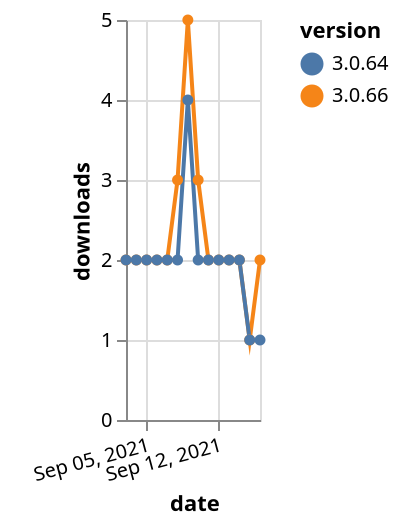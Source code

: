 {"$schema": "https://vega.github.io/schema/vega-lite/v5.json", "description": "A simple bar chart with embedded data.", "data": {"values": [{"date": "2021-09-03", "total": 2583, "delta": 2, "version": "3.0.66"}, {"date": "2021-09-04", "total": 2585, "delta": 2, "version": "3.0.66"}, {"date": "2021-09-05", "total": 2587, "delta": 2, "version": "3.0.66"}, {"date": "2021-09-06", "total": 2589, "delta": 2, "version": "3.0.66"}, {"date": "2021-09-07", "total": 2591, "delta": 2, "version": "3.0.66"}, {"date": "2021-09-08", "total": 2594, "delta": 3, "version": "3.0.66"}, {"date": "2021-09-09", "total": 2599, "delta": 5, "version": "3.0.66"}, {"date": "2021-09-10", "total": 2602, "delta": 3, "version": "3.0.66"}, {"date": "2021-09-11", "total": 2604, "delta": 2, "version": "3.0.66"}, {"date": "2021-09-12", "total": 2606, "delta": 2, "version": "3.0.66"}, {"date": "2021-09-13", "total": 2608, "delta": 2, "version": "3.0.66"}, {"date": "2021-09-14", "total": 2610, "delta": 2, "version": "3.0.66"}, {"date": "2021-09-15", "total": 2611, "delta": 1, "version": "3.0.66"}, {"date": "2021-09-16", "total": 2613, "delta": 2, "version": "3.0.66"}, {"date": "2021-09-03", "total": 2623, "delta": 2, "version": "3.0.64"}, {"date": "2021-09-04", "total": 2625, "delta": 2, "version": "3.0.64"}, {"date": "2021-09-05", "total": 2627, "delta": 2, "version": "3.0.64"}, {"date": "2021-09-06", "total": 2629, "delta": 2, "version": "3.0.64"}, {"date": "2021-09-07", "total": 2631, "delta": 2, "version": "3.0.64"}, {"date": "2021-09-08", "total": 2633, "delta": 2, "version": "3.0.64"}, {"date": "2021-09-09", "total": 2637, "delta": 4, "version": "3.0.64"}, {"date": "2021-09-10", "total": 2639, "delta": 2, "version": "3.0.64"}, {"date": "2021-09-11", "total": 2641, "delta": 2, "version": "3.0.64"}, {"date": "2021-09-12", "total": 2643, "delta": 2, "version": "3.0.64"}, {"date": "2021-09-13", "total": 2645, "delta": 2, "version": "3.0.64"}, {"date": "2021-09-14", "total": 2647, "delta": 2, "version": "3.0.64"}, {"date": "2021-09-15", "total": 2648, "delta": 1, "version": "3.0.64"}, {"date": "2021-09-16", "total": 2649, "delta": 1, "version": "3.0.64"}]}, "width": "container", "mark": {"type": "line", "point": {"filled": true}}, "encoding": {"x": {"field": "date", "type": "temporal", "timeUnit": "yearmonthdate", "title": "date", "axis": {"labelAngle": -15}}, "y": {"field": "delta", "type": "quantitative", "title": "downloads"}, "color": {"field": "version", "type": "nominal"}, "tooltip": {"field": "delta"}}}